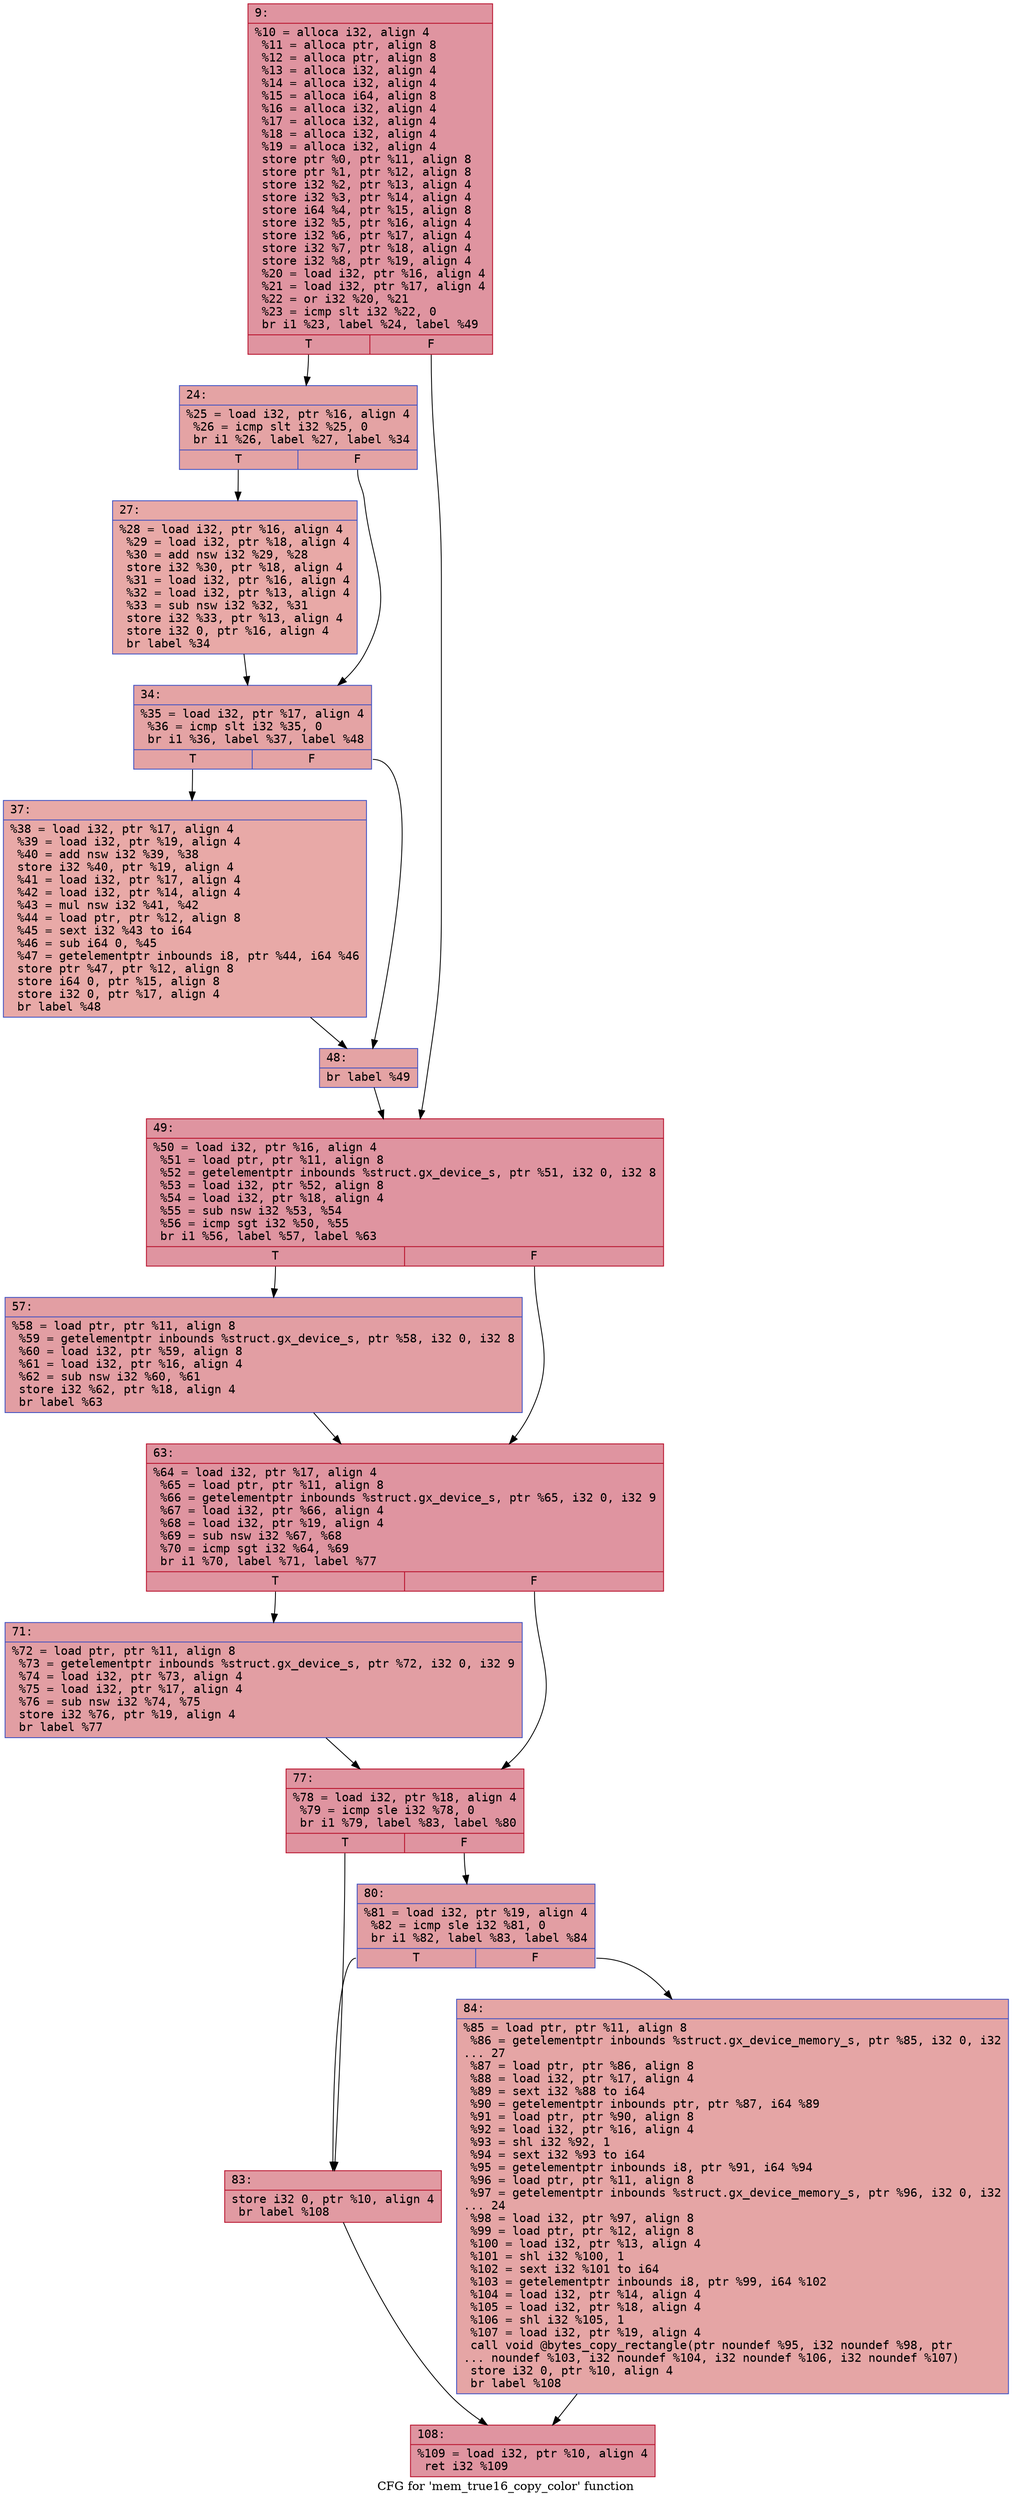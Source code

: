 digraph "CFG for 'mem_true16_copy_color' function" {
	label="CFG for 'mem_true16_copy_color' function";

	Node0x600002e1b160 [shape=record,color="#b70d28ff", style=filled, fillcolor="#b70d2870" fontname="Courier",label="{9:\l|  %10 = alloca i32, align 4\l  %11 = alloca ptr, align 8\l  %12 = alloca ptr, align 8\l  %13 = alloca i32, align 4\l  %14 = alloca i32, align 4\l  %15 = alloca i64, align 8\l  %16 = alloca i32, align 4\l  %17 = alloca i32, align 4\l  %18 = alloca i32, align 4\l  %19 = alloca i32, align 4\l  store ptr %0, ptr %11, align 8\l  store ptr %1, ptr %12, align 8\l  store i32 %2, ptr %13, align 4\l  store i32 %3, ptr %14, align 4\l  store i64 %4, ptr %15, align 8\l  store i32 %5, ptr %16, align 4\l  store i32 %6, ptr %17, align 4\l  store i32 %7, ptr %18, align 4\l  store i32 %8, ptr %19, align 4\l  %20 = load i32, ptr %16, align 4\l  %21 = load i32, ptr %17, align 4\l  %22 = or i32 %20, %21\l  %23 = icmp slt i32 %22, 0\l  br i1 %23, label %24, label %49\l|{<s0>T|<s1>F}}"];
	Node0x600002e1b160:s0 -> Node0x600002e1b1b0[tooltip="9 -> 24\nProbability 37.50%" ];
	Node0x600002e1b160:s1 -> Node0x600002e1b340[tooltip="9 -> 49\nProbability 62.50%" ];
	Node0x600002e1b1b0 [shape=record,color="#3d50c3ff", style=filled, fillcolor="#c32e3170" fontname="Courier",label="{24:\l|  %25 = load i32, ptr %16, align 4\l  %26 = icmp slt i32 %25, 0\l  br i1 %26, label %27, label %34\l|{<s0>T|<s1>F}}"];
	Node0x600002e1b1b0:s0 -> Node0x600002e1b200[tooltip="24 -> 27\nProbability 37.50%" ];
	Node0x600002e1b1b0:s1 -> Node0x600002e1b250[tooltip="24 -> 34\nProbability 62.50%" ];
	Node0x600002e1b200 [shape=record,color="#3d50c3ff", style=filled, fillcolor="#ca3b3770" fontname="Courier",label="{27:\l|  %28 = load i32, ptr %16, align 4\l  %29 = load i32, ptr %18, align 4\l  %30 = add nsw i32 %29, %28\l  store i32 %30, ptr %18, align 4\l  %31 = load i32, ptr %16, align 4\l  %32 = load i32, ptr %13, align 4\l  %33 = sub nsw i32 %32, %31\l  store i32 %33, ptr %13, align 4\l  store i32 0, ptr %16, align 4\l  br label %34\l}"];
	Node0x600002e1b200 -> Node0x600002e1b250[tooltip="27 -> 34\nProbability 100.00%" ];
	Node0x600002e1b250 [shape=record,color="#3d50c3ff", style=filled, fillcolor="#c32e3170" fontname="Courier",label="{34:\l|  %35 = load i32, ptr %17, align 4\l  %36 = icmp slt i32 %35, 0\l  br i1 %36, label %37, label %48\l|{<s0>T|<s1>F}}"];
	Node0x600002e1b250:s0 -> Node0x600002e1b2a0[tooltip="34 -> 37\nProbability 37.50%" ];
	Node0x600002e1b250:s1 -> Node0x600002e1b2f0[tooltip="34 -> 48\nProbability 62.50%" ];
	Node0x600002e1b2a0 [shape=record,color="#3d50c3ff", style=filled, fillcolor="#ca3b3770" fontname="Courier",label="{37:\l|  %38 = load i32, ptr %17, align 4\l  %39 = load i32, ptr %19, align 4\l  %40 = add nsw i32 %39, %38\l  store i32 %40, ptr %19, align 4\l  %41 = load i32, ptr %17, align 4\l  %42 = load i32, ptr %14, align 4\l  %43 = mul nsw i32 %41, %42\l  %44 = load ptr, ptr %12, align 8\l  %45 = sext i32 %43 to i64\l  %46 = sub i64 0, %45\l  %47 = getelementptr inbounds i8, ptr %44, i64 %46\l  store ptr %47, ptr %12, align 8\l  store i64 0, ptr %15, align 8\l  store i32 0, ptr %17, align 4\l  br label %48\l}"];
	Node0x600002e1b2a0 -> Node0x600002e1b2f0[tooltip="37 -> 48\nProbability 100.00%" ];
	Node0x600002e1b2f0 [shape=record,color="#3d50c3ff", style=filled, fillcolor="#c32e3170" fontname="Courier",label="{48:\l|  br label %49\l}"];
	Node0x600002e1b2f0 -> Node0x600002e1b340[tooltip="48 -> 49\nProbability 100.00%" ];
	Node0x600002e1b340 [shape=record,color="#b70d28ff", style=filled, fillcolor="#b70d2870" fontname="Courier",label="{49:\l|  %50 = load i32, ptr %16, align 4\l  %51 = load ptr, ptr %11, align 8\l  %52 = getelementptr inbounds %struct.gx_device_s, ptr %51, i32 0, i32 8\l  %53 = load i32, ptr %52, align 8\l  %54 = load i32, ptr %18, align 4\l  %55 = sub nsw i32 %53, %54\l  %56 = icmp sgt i32 %50, %55\l  br i1 %56, label %57, label %63\l|{<s0>T|<s1>F}}"];
	Node0x600002e1b340:s0 -> Node0x600002e1b390[tooltip="49 -> 57\nProbability 50.00%" ];
	Node0x600002e1b340:s1 -> Node0x600002e1b3e0[tooltip="49 -> 63\nProbability 50.00%" ];
	Node0x600002e1b390 [shape=record,color="#3d50c3ff", style=filled, fillcolor="#be242e70" fontname="Courier",label="{57:\l|  %58 = load ptr, ptr %11, align 8\l  %59 = getelementptr inbounds %struct.gx_device_s, ptr %58, i32 0, i32 8\l  %60 = load i32, ptr %59, align 8\l  %61 = load i32, ptr %16, align 4\l  %62 = sub nsw i32 %60, %61\l  store i32 %62, ptr %18, align 4\l  br label %63\l}"];
	Node0x600002e1b390 -> Node0x600002e1b3e0[tooltip="57 -> 63\nProbability 100.00%" ];
	Node0x600002e1b3e0 [shape=record,color="#b70d28ff", style=filled, fillcolor="#b70d2870" fontname="Courier",label="{63:\l|  %64 = load i32, ptr %17, align 4\l  %65 = load ptr, ptr %11, align 8\l  %66 = getelementptr inbounds %struct.gx_device_s, ptr %65, i32 0, i32 9\l  %67 = load i32, ptr %66, align 4\l  %68 = load i32, ptr %19, align 4\l  %69 = sub nsw i32 %67, %68\l  %70 = icmp sgt i32 %64, %69\l  br i1 %70, label %71, label %77\l|{<s0>T|<s1>F}}"];
	Node0x600002e1b3e0:s0 -> Node0x600002e1b430[tooltip="63 -> 71\nProbability 50.00%" ];
	Node0x600002e1b3e0:s1 -> Node0x600002e1b480[tooltip="63 -> 77\nProbability 50.00%" ];
	Node0x600002e1b430 [shape=record,color="#3d50c3ff", style=filled, fillcolor="#be242e70" fontname="Courier",label="{71:\l|  %72 = load ptr, ptr %11, align 8\l  %73 = getelementptr inbounds %struct.gx_device_s, ptr %72, i32 0, i32 9\l  %74 = load i32, ptr %73, align 4\l  %75 = load i32, ptr %17, align 4\l  %76 = sub nsw i32 %74, %75\l  store i32 %76, ptr %19, align 4\l  br label %77\l}"];
	Node0x600002e1b430 -> Node0x600002e1b480[tooltip="71 -> 77\nProbability 100.00%" ];
	Node0x600002e1b480 [shape=record,color="#b70d28ff", style=filled, fillcolor="#b70d2870" fontname="Courier",label="{77:\l|  %78 = load i32, ptr %18, align 4\l  %79 = icmp sle i32 %78, 0\l  br i1 %79, label %83, label %80\l|{<s0>T|<s1>F}}"];
	Node0x600002e1b480:s0 -> Node0x600002e1b520[tooltip="77 -> 83\nProbability 50.00%" ];
	Node0x600002e1b480:s1 -> Node0x600002e1b4d0[tooltip="77 -> 80\nProbability 50.00%" ];
	Node0x600002e1b4d0 [shape=record,color="#3d50c3ff", style=filled, fillcolor="#be242e70" fontname="Courier",label="{80:\l|  %81 = load i32, ptr %19, align 4\l  %82 = icmp sle i32 %81, 0\l  br i1 %82, label %83, label %84\l|{<s0>T|<s1>F}}"];
	Node0x600002e1b4d0:s0 -> Node0x600002e1b520[tooltip="80 -> 83\nProbability 50.00%" ];
	Node0x600002e1b4d0:s1 -> Node0x600002e1b570[tooltip="80 -> 84\nProbability 50.00%" ];
	Node0x600002e1b520 [shape=record,color="#b70d28ff", style=filled, fillcolor="#bb1b2c70" fontname="Courier",label="{83:\l|  store i32 0, ptr %10, align 4\l  br label %108\l}"];
	Node0x600002e1b520 -> Node0x600002e1b5c0[tooltip="83 -> 108\nProbability 100.00%" ];
	Node0x600002e1b570 [shape=record,color="#3d50c3ff", style=filled, fillcolor="#c5333470" fontname="Courier",label="{84:\l|  %85 = load ptr, ptr %11, align 8\l  %86 = getelementptr inbounds %struct.gx_device_memory_s, ptr %85, i32 0, i32\l... 27\l  %87 = load ptr, ptr %86, align 8\l  %88 = load i32, ptr %17, align 4\l  %89 = sext i32 %88 to i64\l  %90 = getelementptr inbounds ptr, ptr %87, i64 %89\l  %91 = load ptr, ptr %90, align 8\l  %92 = load i32, ptr %16, align 4\l  %93 = shl i32 %92, 1\l  %94 = sext i32 %93 to i64\l  %95 = getelementptr inbounds i8, ptr %91, i64 %94\l  %96 = load ptr, ptr %11, align 8\l  %97 = getelementptr inbounds %struct.gx_device_memory_s, ptr %96, i32 0, i32\l... 24\l  %98 = load i32, ptr %97, align 8\l  %99 = load ptr, ptr %12, align 8\l  %100 = load i32, ptr %13, align 4\l  %101 = shl i32 %100, 1\l  %102 = sext i32 %101 to i64\l  %103 = getelementptr inbounds i8, ptr %99, i64 %102\l  %104 = load i32, ptr %14, align 4\l  %105 = load i32, ptr %18, align 4\l  %106 = shl i32 %105, 1\l  %107 = load i32, ptr %19, align 4\l  call void @bytes_copy_rectangle(ptr noundef %95, i32 noundef %98, ptr\l... noundef %103, i32 noundef %104, i32 noundef %106, i32 noundef %107)\l  store i32 0, ptr %10, align 4\l  br label %108\l}"];
	Node0x600002e1b570 -> Node0x600002e1b5c0[tooltip="84 -> 108\nProbability 100.00%" ];
	Node0x600002e1b5c0 [shape=record,color="#b70d28ff", style=filled, fillcolor="#b70d2870" fontname="Courier",label="{108:\l|  %109 = load i32, ptr %10, align 4\l  ret i32 %109\l}"];
}
